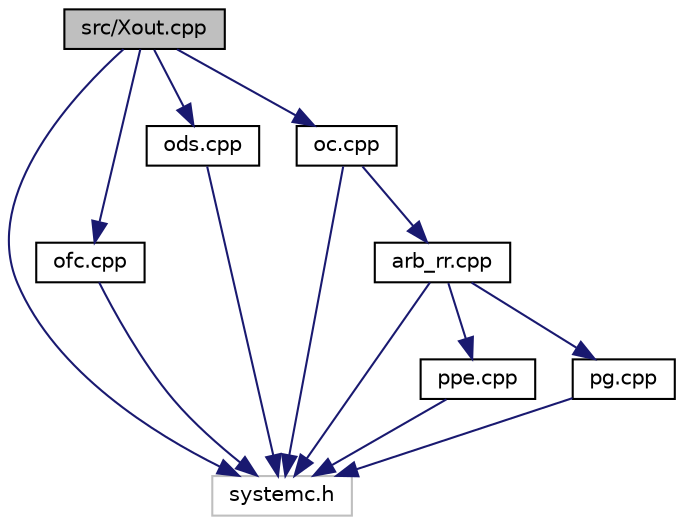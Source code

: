 digraph "src/Xout.cpp"
{
 // LATEX_PDF_SIZE
  edge [fontname="Helvetica",fontsize="10",labelfontname="Helvetica",labelfontsize="10"];
  node [fontname="Helvetica",fontsize="10",shape=record];
  Node1 [label="src/Xout.cpp",height=0.2,width=0.4,color="black", fillcolor="grey75", style="filled", fontcolor="black",tooltip=" "];
  Node1 -> Node2 [color="midnightblue",fontsize="10",style="solid",fontname="Helvetica"];
  Node2 [label="systemc.h",height=0.2,width=0.4,color="grey75", fillcolor="white", style="filled",tooltip=" "];
  Node1 -> Node3 [color="midnightblue",fontsize="10",style="solid",fontname="Helvetica"];
  Node3 [label="ofc.cpp",height=0.2,width=0.4,color="black", fillcolor="white", style="filled",URL="$ofc_8cpp.html",tooltip=" "];
  Node3 -> Node2 [color="midnightblue",fontsize="10",style="solid",fontname="Helvetica"];
  Node1 -> Node4 [color="midnightblue",fontsize="10",style="solid",fontname="Helvetica"];
  Node4 [label="ods.cpp",height=0.2,width=0.4,color="black", fillcolor="white", style="filled",URL="$ods_8cpp.html",tooltip=" "];
  Node4 -> Node2 [color="midnightblue",fontsize="10",style="solid",fontname="Helvetica"];
  Node1 -> Node5 [color="midnightblue",fontsize="10",style="solid",fontname="Helvetica"];
  Node5 [label="oc.cpp",height=0.2,width=0.4,color="black", fillcolor="white", style="filled",URL="$oc_8cpp.html",tooltip=" "];
  Node5 -> Node2 [color="midnightblue",fontsize="10",style="solid",fontname="Helvetica"];
  Node5 -> Node6 [color="midnightblue",fontsize="10",style="solid",fontname="Helvetica"];
  Node6 [label="arb_rr.cpp",height=0.2,width=0.4,color="black", fillcolor="white", style="filled",URL="$arb__rr_8cpp.html",tooltip=" "];
  Node6 -> Node2 [color="midnightblue",fontsize="10",style="solid",fontname="Helvetica"];
  Node6 -> Node7 [color="midnightblue",fontsize="10",style="solid",fontname="Helvetica"];
  Node7 [label="ppe.cpp",height=0.2,width=0.4,color="black", fillcolor="white", style="filled",URL="$ppe_8cpp.html",tooltip=" "];
  Node7 -> Node2 [color="midnightblue",fontsize="10",style="solid",fontname="Helvetica"];
  Node6 -> Node8 [color="midnightblue",fontsize="10",style="solid",fontname="Helvetica"];
  Node8 [label="pg.cpp",height=0.2,width=0.4,color="black", fillcolor="white", style="filled",URL="$pg_8cpp.html",tooltip=" "];
  Node8 -> Node2 [color="midnightblue",fontsize="10",style="solid",fontname="Helvetica"];
}
